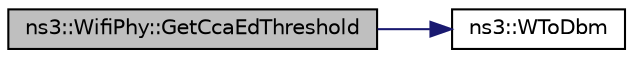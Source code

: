 digraph "ns3::WifiPhy::GetCcaEdThreshold"
{
 // LATEX_PDF_SIZE
  edge [fontname="Helvetica",fontsize="10",labelfontname="Helvetica",labelfontsize="10"];
  node [fontname="Helvetica",fontsize="10",shape=record];
  rankdir="LR";
  Node1 [label="ns3::WifiPhy::GetCcaEdThreshold",height=0.2,width=0.4,color="black", fillcolor="grey75", style="filled", fontcolor="black",tooltip="Return the CCA threshold (dBm)."];
  Node1 -> Node2 [color="midnightblue",fontsize="10",style="solid",fontname="Helvetica"];
  Node2 [label="ns3::WToDbm",height=0.2,width=0.4,color="black", fillcolor="white", style="filled",URL="$namespacens3.html#a256abf4ba6bab6e20f8419fff00e73e2",tooltip="Convert from Watts to dBm."];
}
